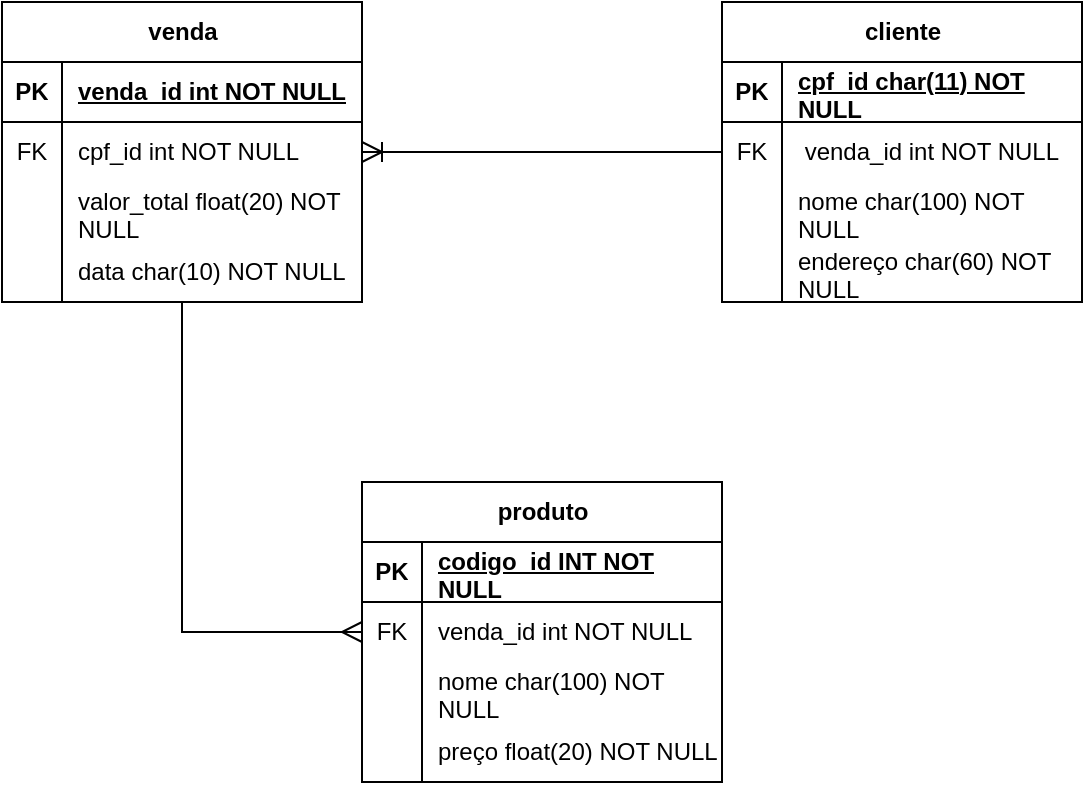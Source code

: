 <mxfile version="24.7.16">
  <diagram name="Página-1" id="4CO8dLAJoVnd2NcOpEDY">
    <mxGraphModel dx="1434" dy="840" grid="1" gridSize="10" guides="1" tooltips="1" connect="1" arrows="1" fold="1" page="1" pageScale="1" pageWidth="1169" pageHeight="1654" background="none" math="0" shadow="0">
      <root>
        <mxCell id="0" />
        <mxCell id="1" parent="0" />
        <mxCell id="ALu5FHCCRU5M0ZQZaGGo-1" value="venda" style="shape=table;startSize=30;container=1;collapsible=1;childLayout=tableLayout;fixedRows=1;rowLines=0;fontStyle=1;align=center;resizeLast=1;html=1;" vertex="1" parent="1">
          <mxGeometry x="210" y="210" width="180" height="150" as="geometry" />
        </mxCell>
        <mxCell id="ALu5FHCCRU5M0ZQZaGGo-2" value="" style="shape=tableRow;horizontal=0;startSize=0;swimlaneHead=0;swimlaneBody=0;fillColor=none;collapsible=0;dropTarget=0;points=[[0,0.5],[1,0.5]];portConstraint=eastwest;top=0;left=0;right=0;bottom=1;" vertex="1" parent="ALu5FHCCRU5M0ZQZaGGo-1">
          <mxGeometry y="30" width="180" height="30" as="geometry" />
        </mxCell>
        <mxCell id="ALu5FHCCRU5M0ZQZaGGo-3" value="PK" style="shape=partialRectangle;connectable=0;fillColor=none;top=0;left=0;bottom=0;right=0;fontStyle=1;overflow=hidden;whiteSpace=wrap;html=1;" vertex="1" parent="ALu5FHCCRU5M0ZQZaGGo-2">
          <mxGeometry width="30" height="30" as="geometry">
            <mxRectangle width="30" height="30" as="alternateBounds" />
          </mxGeometry>
        </mxCell>
        <mxCell id="ALu5FHCCRU5M0ZQZaGGo-4" value="venda_id int NOT NULL" style="shape=partialRectangle;connectable=0;fillColor=none;top=0;left=0;bottom=0;right=0;align=left;spacingLeft=6;fontStyle=5;overflow=hidden;whiteSpace=wrap;html=1;" vertex="1" parent="ALu5FHCCRU5M0ZQZaGGo-2">
          <mxGeometry x="30" width="150" height="30" as="geometry">
            <mxRectangle width="150" height="30" as="alternateBounds" />
          </mxGeometry>
        </mxCell>
        <mxCell id="ALu5FHCCRU5M0ZQZaGGo-5" value="" style="shape=tableRow;horizontal=0;startSize=0;swimlaneHead=0;swimlaneBody=0;fillColor=none;collapsible=0;dropTarget=0;points=[[0,0.5],[1,0.5]];portConstraint=eastwest;top=0;left=0;right=0;bottom=0;" vertex="1" parent="ALu5FHCCRU5M0ZQZaGGo-1">
          <mxGeometry y="60" width="180" height="30" as="geometry" />
        </mxCell>
        <mxCell id="ALu5FHCCRU5M0ZQZaGGo-6" value="FK" style="shape=partialRectangle;connectable=0;fillColor=none;top=0;left=0;bottom=0;right=0;editable=1;overflow=hidden;whiteSpace=wrap;html=1;" vertex="1" parent="ALu5FHCCRU5M0ZQZaGGo-5">
          <mxGeometry width="30" height="30" as="geometry">
            <mxRectangle width="30" height="30" as="alternateBounds" />
          </mxGeometry>
        </mxCell>
        <mxCell id="ALu5FHCCRU5M0ZQZaGGo-7" value="cpf_id int NOT NULL" style="shape=partialRectangle;connectable=0;fillColor=none;top=0;left=0;bottom=0;right=0;align=left;spacingLeft=6;overflow=hidden;whiteSpace=wrap;html=1;" vertex="1" parent="ALu5FHCCRU5M0ZQZaGGo-5">
          <mxGeometry x="30" width="150" height="30" as="geometry">
            <mxRectangle width="150" height="30" as="alternateBounds" />
          </mxGeometry>
        </mxCell>
        <mxCell id="ALu5FHCCRU5M0ZQZaGGo-8" value="" style="shape=tableRow;horizontal=0;startSize=0;swimlaneHead=0;swimlaneBody=0;fillColor=none;collapsible=0;dropTarget=0;points=[[0,0.5],[1,0.5]];portConstraint=eastwest;top=0;left=0;right=0;bottom=0;" vertex="1" parent="ALu5FHCCRU5M0ZQZaGGo-1">
          <mxGeometry y="90" width="180" height="30" as="geometry" />
        </mxCell>
        <mxCell id="ALu5FHCCRU5M0ZQZaGGo-9" value="" style="shape=partialRectangle;connectable=0;fillColor=none;top=0;left=0;bottom=0;right=0;editable=1;overflow=hidden;whiteSpace=wrap;html=1;" vertex="1" parent="ALu5FHCCRU5M0ZQZaGGo-8">
          <mxGeometry width="30" height="30" as="geometry">
            <mxRectangle width="30" height="30" as="alternateBounds" />
          </mxGeometry>
        </mxCell>
        <mxCell id="ALu5FHCCRU5M0ZQZaGGo-10" value="valor_total float(20) NOT NULL" style="shape=partialRectangle;connectable=0;fillColor=none;top=0;left=0;bottom=0;right=0;align=left;spacingLeft=6;overflow=hidden;whiteSpace=wrap;html=1;" vertex="1" parent="ALu5FHCCRU5M0ZQZaGGo-8">
          <mxGeometry x="30" width="150" height="30" as="geometry">
            <mxRectangle width="150" height="30" as="alternateBounds" />
          </mxGeometry>
        </mxCell>
        <mxCell id="ALu5FHCCRU5M0ZQZaGGo-11" value="" style="shape=tableRow;horizontal=0;startSize=0;swimlaneHead=0;swimlaneBody=0;fillColor=none;collapsible=0;dropTarget=0;points=[[0,0.5],[1,0.5]];portConstraint=eastwest;top=0;left=0;right=0;bottom=0;" vertex="1" parent="ALu5FHCCRU5M0ZQZaGGo-1">
          <mxGeometry y="120" width="180" height="30" as="geometry" />
        </mxCell>
        <mxCell id="ALu5FHCCRU5M0ZQZaGGo-12" value="" style="shape=partialRectangle;connectable=0;fillColor=none;top=0;left=0;bottom=0;right=0;editable=1;overflow=hidden;whiteSpace=wrap;html=1;" vertex="1" parent="ALu5FHCCRU5M0ZQZaGGo-11">
          <mxGeometry width="30" height="30" as="geometry">
            <mxRectangle width="30" height="30" as="alternateBounds" />
          </mxGeometry>
        </mxCell>
        <mxCell id="ALu5FHCCRU5M0ZQZaGGo-13" value="data char(10) NOT NULL" style="shape=partialRectangle;connectable=0;fillColor=none;top=0;left=0;bottom=0;right=0;align=left;spacingLeft=6;overflow=hidden;whiteSpace=wrap;html=1;" vertex="1" parent="ALu5FHCCRU5M0ZQZaGGo-11">
          <mxGeometry x="30" width="150" height="30" as="geometry">
            <mxRectangle width="150" height="30" as="alternateBounds" />
          </mxGeometry>
        </mxCell>
        <mxCell id="ALu5FHCCRU5M0ZQZaGGo-14" value="cliente" style="shape=table;startSize=30;container=1;collapsible=1;childLayout=tableLayout;fixedRows=1;rowLines=0;fontStyle=1;align=center;resizeLast=1;html=1;" vertex="1" parent="1">
          <mxGeometry x="570" y="210" width="180" height="150" as="geometry" />
        </mxCell>
        <mxCell id="ALu5FHCCRU5M0ZQZaGGo-15" value="" style="shape=tableRow;horizontal=0;startSize=0;swimlaneHead=0;swimlaneBody=0;fillColor=none;collapsible=0;dropTarget=0;points=[[0,0.5],[1,0.5]];portConstraint=eastwest;top=0;left=0;right=0;bottom=1;" vertex="1" parent="ALu5FHCCRU5M0ZQZaGGo-14">
          <mxGeometry y="30" width="180" height="30" as="geometry" />
        </mxCell>
        <mxCell id="ALu5FHCCRU5M0ZQZaGGo-16" value="PK" style="shape=partialRectangle;connectable=0;fillColor=none;top=0;left=0;bottom=0;right=0;fontStyle=1;overflow=hidden;whiteSpace=wrap;html=1;" vertex="1" parent="ALu5FHCCRU5M0ZQZaGGo-15">
          <mxGeometry width="30" height="30" as="geometry">
            <mxRectangle width="30" height="30" as="alternateBounds" />
          </mxGeometry>
        </mxCell>
        <mxCell id="ALu5FHCCRU5M0ZQZaGGo-17" value="cpf_id char(11) NOT NULL" style="shape=partialRectangle;connectable=0;fillColor=none;top=0;left=0;bottom=0;right=0;align=left;spacingLeft=6;fontStyle=5;overflow=hidden;whiteSpace=wrap;html=1;" vertex="1" parent="ALu5FHCCRU5M0ZQZaGGo-15">
          <mxGeometry x="30" width="150" height="30" as="geometry">
            <mxRectangle width="150" height="30" as="alternateBounds" />
          </mxGeometry>
        </mxCell>
        <mxCell id="ALu5FHCCRU5M0ZQZaGGo-18" value="" style="shape=tableRow;horizontal=0;startSize=0;swimlaneHead=0;swimlaneBody=0;fillColor=none;collapsible=0;dropTarget=0;points=[[0,0.5],[1,0.5]];portConstraint=eastwest;top=0;left=0;right=0;bottom=0;" vertex="1" parent="ALu5FHCCRU5M0ZQZaGGo-14">
          <mxGeometry y="60" width="180" height="30" as="geometry" />
        </mxCell>
        <mxCell id="ALu5FHCCRU5M0ZQZaGGo-19" value="FK" style="shape=partialRectangle;connectable=0;fillColor=none;top=0;left=0;bottom=0;right=0;editable=1;overflow=hidden;whiteSpace=wrap;html=1;" vertex="1" parent="ALu5FHCCRU5M0ZQZaGGo-18">
          <mxGeometry width="30" height="30" as="geometry">
            <mxRectangle width="30" height="30" as="alternateBounds" />
          </mxGeometry>
        </mxCell>
        <mxCell id="ALu5FHCCRU5M0ZQZaGGo-20" value="&amp;nbsp;venda_id int NOT NULL" style="shape=partialRectangle;connectable=0;fillColor=none;top=0;left=0;bottom=0;right=0;align=left;spacingLeft=6;overflow=hidden;whiteSpace=wrap;html=1;" vertex="1" parent="ALu5FHCCRU5M0ZQZaGGo-18">
          <mxGeometry x="30" width="150" height="30" as="geometry">
            <mxRectangle width="150" height="30" as="alternateBounds" />
          </mxGeometry>
        </mxCell>
        <mxCell id="ALu5FHCCRU5M0ZQZaGGo-21" value="" style="shape=tableRow;horizontal=0;startSize=0;swimlaneHead=0;swimlaneBody=0;fillColor=none;collapsible=0;dropTarget=0;points=[[0,0.5],[1,0.5]];portConstraint=eastwest;top=0;left=0;right=0;bottom=0;" vertex="1" parent="ALu5FHCCRU5M0ZQZaGGo-14">
          <mxGeometry y="90" width="180" height="30" as="geometry" />
        </mxCell>
        <mxCell id="ALu5FHCCRU5M0ZQZaGGo-22" value="" style="shape=partialRectangle;connectable=0;fillColor=none;top=0;left=0;bottom=0;right=0;editable=1;overflow=hidden;whiteSpace=wrap;html=1;" vertex="1" parent="ALu5FHCCRU5M0ZQZaGGo-21">
          <mxGeometry width="30" height="30" as="geometry">
            <mxRectangle width="30" height="30" as="alternateBounds" />
          </mxGeometry>
        </mxCell>
        <mxCell id="ALu5FHCCRU5M0ZQZaGGo-23" value="nome char(100) NOT NULL" style="shape=partialRectangle;connectable=0;fillColor=none;top=0;left=0;bottom=0;right=0;align=left;spacingLeft=6;overflow=hidden;whiteSpace=wrap;html=1;" vertex="1" parent="ALu5FHCCRU5M0ZQZaGGo-21">
          <mxGeometry x="30" width="150" height="30" as="geometry">
            <mxRectangle width="150" height="30" as="alternateBounds" />
          </mxGeometry>
        </mxCell>
        <mxCell id="ALu5FHCCRU5M0ZQZaGGo-24" value="" style="shape=tableRow;horizontal=0;startSize=0;swimlaneHead=0;swimlaneBody=0;fillColor=none;collapsible=0;dropTarget=0;points=[[0,0.5],[1,0.5]];portConstraint=eastwest;top=0;left=0;right=0;bottom=0;" vertex="1" parent="ALu5FHCCRU5M0ZQZaGGo-14">
          <mxGeometry y="120" width="180" height="30" as="geometry" />
        </mxCell>
        <mxCell id="ALu5FHCCRU5M0ZQZaGGo-25" value="" style="shape=partialRectangle;connectable=0;fillColor=none;top=0;left=0;bottom=0;right=0;editable=1;overflow=hidden;whiteSpace=wrap;html=1;" vertex="1" parent="ALu5FHCCRU5M0ZQZaGGo-24">
          <mxGeometry width="30" height="30" as="geometry">
            <mxRectangle width="30" height="30" as="alternateBounds" />
          </mxGeometry>
        </mxCell>
        <mxCell id="ALu5FHCCRU5M0ZQZaGGo-26" value="endereço char(60) NOT NULL" style="shape=partialRectangle;connectable=0;fillColor=none;top=0;left=0;bottom=0;right=0;align=left;spacingLeft=6;overflow=hidden;whiteSpace=wrap;html=1;" vertex="1" parent="ALu5FHCCRU5M0ZQZaGGo-24">
          <mxGeometry x="30" width="150" height="30" as="geometry">
            <mxRectangle width="150" height="30" as="alternateBounds" />
          </mxGeometry>
        </mxCell>
        <mxCell id="ALu5FHCCRU5M0ZQZaGGo-27" value="produto" style="shape=table;startSize=30;container=1;collapsible=1;childLayout=tableLayout;fixedRows=1;rowLines=0;fontStyle=1;align=center;resizeLast=1;html=1;" vertex="1" parent="1">
          <mxGeometry x="390" y="450" width="180" height="150" as="geometry" />
        </mxCell>
        <mxCell id="ALu5FHCCRU5M0ZQZaGGo-28" value="" style="shape=tableRow;horizontal=0;startSize=0;swimlaneHead=0;swimlaneBody=0;fillColor=none;collapsible=0;dropTarget=0;points=[[0,0.5],[1,0.5]];portConstraint=eastwest;top=0;left=0;right=0;bottom=1;" vertex="1" parent="ALu5FHCCRU5M0ZQZaGGo-27">
          <mxGeometry y="30" width="180" height="30" as="geometry" />
        </mxCell>
        <mxCell id="ALu5FHCCRU5M0ZQZaGGo-29" value="PK" style="shape=partialRectangle;connectable=0;fillColor=none;top=0;left=0;bottom=0;right=0;fontStyle=1;overflow=hidden;whiteSpace=wrap;html=1;" vertex="1" parent="ALu5FHCCRU5M0ZQZaGGo-28">
          <mxGeometry width="30" height="30" as="geometry">
            <mxRectangle width="30" height="30" as="alternateBounds" />
          </mxGeometry>
        </mxCell>
        <mxCell id="ALu5FHCCRU5M0ZQZaGGo-30" value="codigo_id INT NOT NULL" style="shape=partialRectangle;connectable=0;fillColor=none;top=0;left=0;bottom=0;right=0;align=left;spacingLeft=6;fontStyle=5;overflow=hidden;whiteSpace=wrap;html=1;" vertex="1" parent="ALu5FHCCRU5M0ZQZaGGo-28">
          <mxGeometry x="30" width="150" height="30" as="geometry">
            <mxRectangle width="150" height="30" as="alternateBounds" />
          </mxGeometry>
        </mxCell>
        <mxCell id="ALu5FHCCRU5M0ZQZaGGo-31" value="" style="shape=tableRow;horizontal=0;startSize=0;swimlaneHead=0;swimlaneBody=0;fillColor=none;collapsible=0;dropTarget=0;points=[[0,0.5],[1,0.5]];portConstraint=eastwest;top=0;left=0;right=0;bottom=0;" vertex="1" parent="ALu5FHCCRU5M0ZQZaGGo-27">
          <mxGeometry y="60" width="180" height="30" as="geometry" />
        </mxCell>
        <mxCell id="ALu5FHCCRU5M0ZQZaGGo-32" value="FK" style="shape=partialRectangle;connectable=0;fillColor=none;top=0;left=0;bottom=0;right=0;editable=1;overflow=hidden;whiteSpace=wrap;html=1;" vertex="1" parent="ALu5FHCCRU5M0ZQZaGGo-31">
          <mxGeometry width="30" height="30" as="geometry">
            <mxRectangle width="30" height="30" as="alternateBounds" />
          </mxGeometry>
        </mxCell>
        <mxCell id="ALu5FHCCRU5M0ZQZaGGo-33" value="venda_id int NOT NULL" style="shape=partialRectangle;connectable=0;fillColor=none;top=0;left=0;bottom=0;right=0;align=left;spacingLeft=6;overflow=hidden;whiteSpace=wrap;html=1;" vertex="1" parent="ALu5FHCCRU5M0ZQZaGGo-31">
          <mxGeometry x="30" width="150" height="30" as="geometry">
            <mxRectangle width="150" height="30" as="alternateBounds" />
          </mxGeometry>
        </mxCell>
        <mxCell id="ALu5FHCCRU5M0ZQZaGGo-34" value="" style="shape=tableRow;horizontal=0;startSize=0;swimlaneHead=0;swimlaneBody=0;fillColor=none;collapsible=0;dropTarget=0;points=[[0,0.5],[1,0.5]];portConstraint=eastwest;top=0;left=0;right=0;bottom=0;" vertex="1" parent="ALu5FHCCRU5M0ZQZaGGo-27">
          <mxGeometry y="90" width="180" height="30" as="geometry" />
        </mxCell>
        <mxCell id="ALu5FHCCRU5M0ZQZaGGo-35" value="" style="shape=partialRectangle;connectable=0;fillColor=none;top=0;left=0;bottom=0;right=0;editable=1;overflow=hidden;whiteSpace=wrap;html=1;" vertex="1" parent="ALu5FHCCRU5M0ZQZaGGo-34">
          <mxGeometry width="30" height="30" as="geometry">
            <mxRectangle width="30" height="30" as="alternateBounds" />
          </mxGeometry>
        </mxCell>
        <mxCell id="ALu5FHCCRU5M0ZQZaGGo-36" value="nome char(100) NOT NULL" style="shape=partialRectangle;connectable=0;fillColor=none;top=0;left=0;bottom=0;right=0;align=left;spacingLeft=6;overflow=hidden;whiteSpace=wrap;html=1;" vertex="1" parent="ALu5FHCCRU5M0ZQZaGGo-34">
          <mxGeometry x="30" width="150" height="30" as="geometry">
            <mxRectangle width="150" height="30" as="alternateBounds" />
          </mxGeometry>
        </mxCell>
        <mxCell id="ALu5FHCCRU5M0ZQZaGGo-37" value="" style="shape=tableRow;horizontal=0;startSize=0;swimlaneHead=0;swimlaneBody=0;fillColor=none;collapsible=0;dropTarget=0;points=[[0,0.5],[1,0.5]];portConstraint=eastwest;top=0;left=0;right=0;bottom=0;" vertex="1" parent="ALu5FHCCRU5M0ZQZaGGo-27">
          <mxGeometry y="120" width="180" height="30" as="geometry" />
        </mxCell>
        <mxCell id="ALu5FHCCRU5M0ZQZaGGo-38" value="" style="shape=partialRectangle;connectable=0;fillColor=none;top=0;left=0;bottom=0;right=0;editable=1;overflow=hidden;whiteSpace=wrap;html=1;" vertex="1" parent="ALu5FHCCRU5M0ZQZaGGo-37">
          <mxGeometry width="30" height="30" as="geometry">
            <mxRectangle width="30" height="30" as="alternateBounds" />
          </mxGeometry>
        </mxCell>
        <mxCell id="ALu5FHCCRU5M0ZQZaGGo-39" value="preço float(20) NOT NULL" style="shape=partialRectangle;connectable=0;fillColor=none;top=0;left=0;bottom=0;right=0;align=left;spacingLeft=6;overflow=hidden;whiteSpace=wrap;html=1;" vertex="1" parent="ALu5FHCCRU5M0ZQZaGGo-37">
          <mxGeometry x="30" width="150" height="30" as="geometry">
            <mxRectangle width="150" height="30" as="alternateBounds" />
          </mxGeometry>
        </mxCell>
        <mxCell id="ALu5FHCCRU5M0ZQZaGGo-40" value="" style="edgeStyle=entityRelationEdgeStyle;fontSize=12;html=1;endArrow=ERoneToMany;rounded=0;startSize=8;endSize=8;curved=1;" edge="1" parent="1" source="ALu5FHCCRU5M0ZQZaGGo-14" target="ALu5FHCCRU5M0ZQZaGGo-1">
          <mxGeometry width="100" height="100" relative="1" as="geometry">
            <mxPoint x="530" y="380" as="sourcePoint" />
            <mxPoint x="630" y="280" as="targetPoint" />
          </mxGeometry>
        </mxCell>
        <mxCell id="ALu5FHCCRU5M0ZQZaGGo-41" value="" style="fontSize=12;html=1;endArrow=ERmany;rounded=0;startSize=8;endSize=8;" edge="1" parent="1" source="ALu5FHCCRU5M0ZQZaGGo-1" target="ALu5FHCCRU5M0ZQZaGGo-27">
          <mxGeometry width="100" height="100" relative="1" as="geometry">
            <mxPoint x="530" y="380" as="sourcePoint" />
            <mxPoint x="630" y="280" as="targetPoint" />
            <Array as="points">
              <mxPoint x="300" y="525" />
            </Array>
          </mxGeometry>
        </mxCell>
      </root>
    </mxGraphModel>
  </diagram>
</mxfile>

